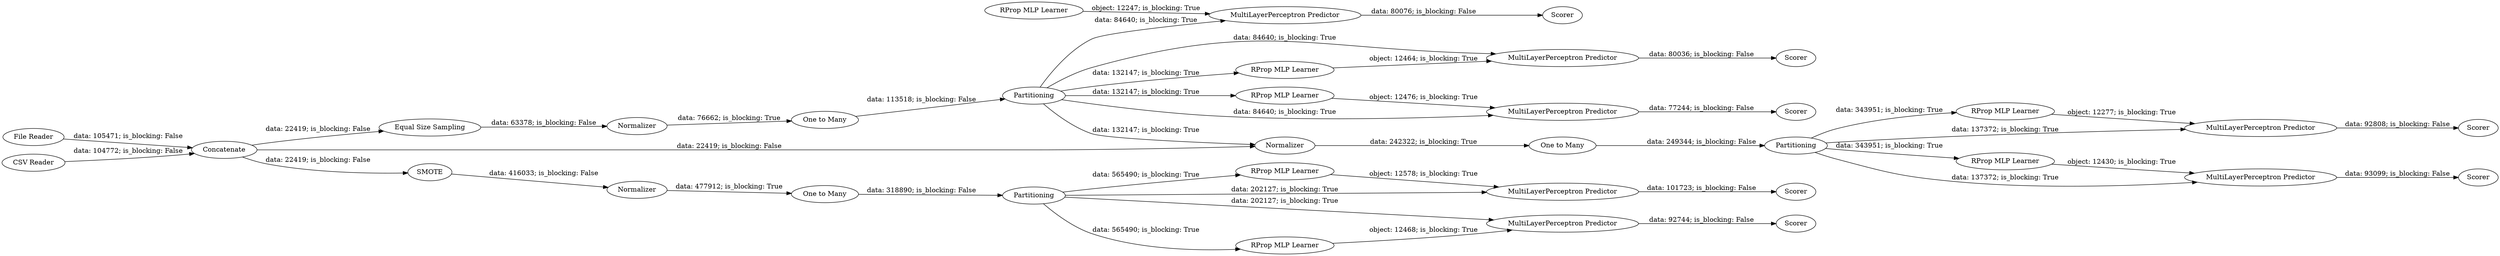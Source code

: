 digraph {
	"3250073809104510567_10" [label=Partitioning]
	"3250073809104510567_27" [label="RProp MLP Learner"]
	"5718239738713245005_13" [label=Concatenate]
	"5718239738713245005_12" [label="File Reader"]
	"5718239738713245005_28" [label="MultiLayerPerceptron Predictor"]
	"5718239738713245005_43" [label="MultiLayerPerceptron Predictor"]
	"3250073809104510567_15" [label="RProp MLP Learner"]
	"5718239738713245005_41" [label="RProp MLP Learner"]
	"3250073809104510567_16" [label="One to Many"]
	"5718239738713245005_26" [label="RProp MLP Learner"]
	"5718239738713245005_42" [label=Scorer]
	"5718239738713245005_20" [label="Equal Size Sampling"]
	"5718239738713245005_23" [label="MultiLayerPerceptron Predictor"]
	"5718239738713245005_36" [label=Partitioning]
	"5718239738713245005_33" [label=SMOTE]
	"5718239738713245005_21" [label=Scorer]
	"3250073809104510567_19" [label="MultiLayerPerceptron Predictor"]
	"3250073809104510567_6" [label=Normalizer]
	"5718239738713245005_30" [label=Scorer]
	"5718239738713245005_25" [label=Partitioning]
	"5718239738713245005_24" [label="One to Many"]
	"5718239738713245005_31" [label="RProp MLP Learner"]
	"5718239738713245005_40" [label="MultiLayerPerceptron Predictor"]
	"5718239738713245005_11" [label="CSV Reader"]
	"5718239738713245005_37" [label=Normalizer]
	"5718239738713245005_38" [label=Scorer]
	"3250073809104510567_14" [label="MultiLayerPerceptron Predictor"]
	"5718239738713245005_32" [label="MultiLayerPerceptron Predictor"]
	"3250073809104510567_5" [label=Scorer]
	"3250073809104510567_18" [label=Scorer]
	"5718239738713245005_35" [label="One to Many"]
	"5718239738713245005_39" [label="RProp MLP Learner"]
	"5718239738713245005_29" [label=Scorer]
	"3250073809104510567_17" [label="RProp MLP Learner"]
	"5718239738713245005_22" [label=Normalizer]
	"5718239738713245005_35" -> "5718239738713245005_36" [label="data: 318890; is_blocking: False"]
	"5718239738713245005_13" -> "5718239738713245005_33" [label="data: 22419; is_blocking: False"]
	"5718239738713245005_26" -> "5718239738713245005_28" [label="object: 12464; is_blocking: True"]
	"5718239738713245005_39" -> "5718239738713245005_43" [label="object: 12578; is_blocking: True"]
	"5718239738713245005_25" -> "5718239738713245005_32" [label="data: 84640; is_blocking: True"]
	"5718239738713245005_22" -> "5718239738713245005_24" [label="data: 76662; is_blocking: True"]
	"5718239738713245005_25" -> "3250073809104510567_6" [label="data: 132147; is_blocking: True"]
	"5718239738713245005_32" -> "5718239738713245005_30" [label="data: 77244; is_blocking: False"]
	"5718239738713245005_33" -> "5718239738713245005_37" [label="data: 416033; is_blocking: False"]
	"5718239738713245005_40" -> "5718239738713245005_42" [label="data: 92744; is_blocking: False"]
	"5718239738713245005_11" -> "5718239738713245005_13" [label="data: 104772; is_blocking: False"]
	"5718239738713245005_12" -> "5718239738713245005_13" [label="data: 105471; is_blocking: False"]
	"5718239738713245005_41" -> "5718239738713245005_40" [label="object: 12468; is_blocking: True"]
	"3250073809104510567_10" -> "3250073809104510567_17" [label="data: 343951; is_blocking: True"]
	"5718239738713245005_13" -> "5718239738713245005_20" [label="data: 22419; is_blocking: False"]
	"5718239738713245005_25" -> "5718239738713245005_23" [label="data: 84640; is_blocking: True"]
	"5718239738713245005_36" -> "5718239738713245005_43" [label="data: 202127; is_blocking: True"]
	"3250073809104510567_6" -> "3250073809104510567_16" [label="data: 242322; is_blocking: True"]
	"3250073809104510567_17" -> "3250073809104510567_19" [label="object: 12430; is_blocking: True"]
	"5718239738713245005_36" -> "5718239738713245005_40" [label="data: 202127; is_blocking: True"]
	"3250073809104510567_27" -> "5718239738713245005_23" [label="object: 12247; is_blocking: True"]
	"5718239738713245005_43" -> "5718239738713245005_38" [label="data: 101723; is_blocking: False"]
	"5718239738713245005_36" -> "5718239738713245005_41" [label="data: 565490; is_blocking: True"]
	"3250073809104510567_15" -> "3250073809104510567_14" [label="object: 12277; is_blocking: True"]
	"5718239738713245005_23" -> "5718239738713245005_29" [label="data: 80076; is_blocking: False"]
	"5718239738713245005_31" -> "5718239738713245005_32" [label="object: 12476; is_blocking: True"]
	"3250073809104510567_16" -> "3250073809104510567_10" [label="data: 249344; is_blocking: False"]
	"3250073809104510567_10" -> "3250073809104510567_14" [label="data: 137372; is_blocking: True"]
	"5718239738713245005_37" -> "5718239738713245005_35" [label="data: 477912; is_blocking: True"]
	"5718239738713245005_25" -> "5718239738713245005_26" [label="data: 132147; is_blocking: True"]
	"5718239738713245005_24" -> "5718239738713245005_25" [label="data: 113518; is_blocking: False"]
	"5718239738713245005_20" -> "5718239738713245005_22" [label="data: 63378; is_blocking: False"]
	"3250073809104510567_14" -> "3250073809104510567_5" [label="data: 92808; is_blocking: False"]
	"5718239738713245005_13" -> "3250073809104510567_6" [label="data: 22419; is_blocking: False"]
	"5718239738713245005_28" -> "5718239738713245005_21" [label="data: 80036; is_blocking: False"]
	"3250073809104510567_19" -> "3250073809104510567_18" [label="data: 93099; is_blocking: False"]
	"5718239738713245005_36" -> "5718239738713245005_39" [label="data: 565490; is_blocking: True"]
	"5718239738713245005_25" -> "5718239738713245005_28" [label="data: 84640; is_blocking: True"]
	"5718239738713245005_25" -> "5718239738713245005_31" [label="data: 132147; is_blocking: True"]
	"3250073809104510567_10" -> "3250073809104510567_15" [label="data: 343951; is_blocking: True"]
	"3250073809104510567_10" -> "3250073809104510567_19" [label="data: 137372; is_blocking: True"]
	rankdir=LR
}
